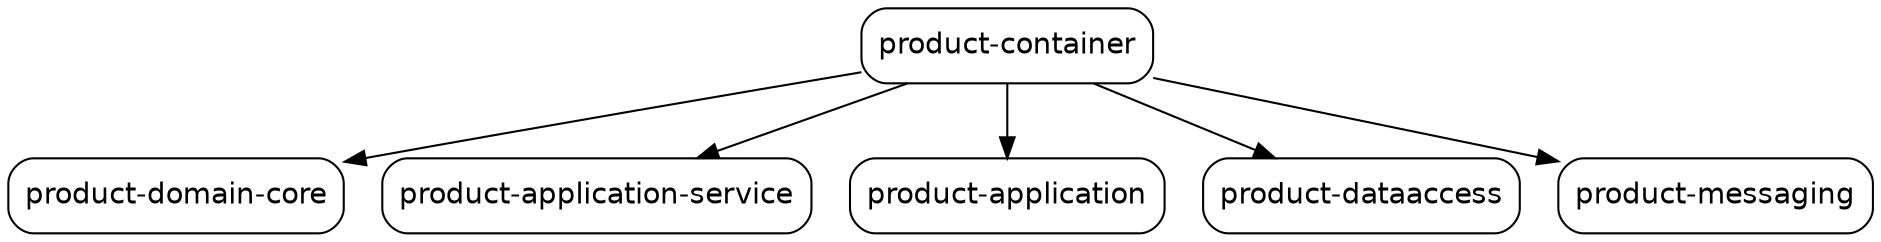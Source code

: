 digraph "product-container" {
  node [shape="box",style="rounded",fontname="Helvetica",fontsize="14"]
  edge [fontsize="10",fontname="Helvetica"]

  // Node Definitions:
  "com.core.banking.system:product-container:jar"[label=<product-container>]
  "com.core.banking.system:product-domain-core:jar"[label=<product-domain-core>]
  "com.core.banking.system:product-application-service:jar"[label=<product-application-service>]
  "com.core.banking.system:product-application:jar"[label=<product-application>]
  "com.core.banking.system:product-dataaccess:jar"[label=<product-dataaccess>]
  "com.core.banking.system:product-messaging:jar"[label=<product-messaging>]

  // Edge Definitions:
  "com.core.banking.system:product-container:jar" -> "com.core.banking.system:product-domain-core:jar"
  "com.core.banking.system:product-container:jar" -> "com.core.banking.system:product-application-service:jar"
  "com.core.banking.system:product-container:jar" -> "com.core.banking.system:product-application:jar"
  "com.core.banking.system:product-container:jar" -> "com.core.banking.system:product-dataaccess:jar"
  "com.core.banking.system:product-container:jar" -> "com.core.banking.system:product-messaging:jar"
}